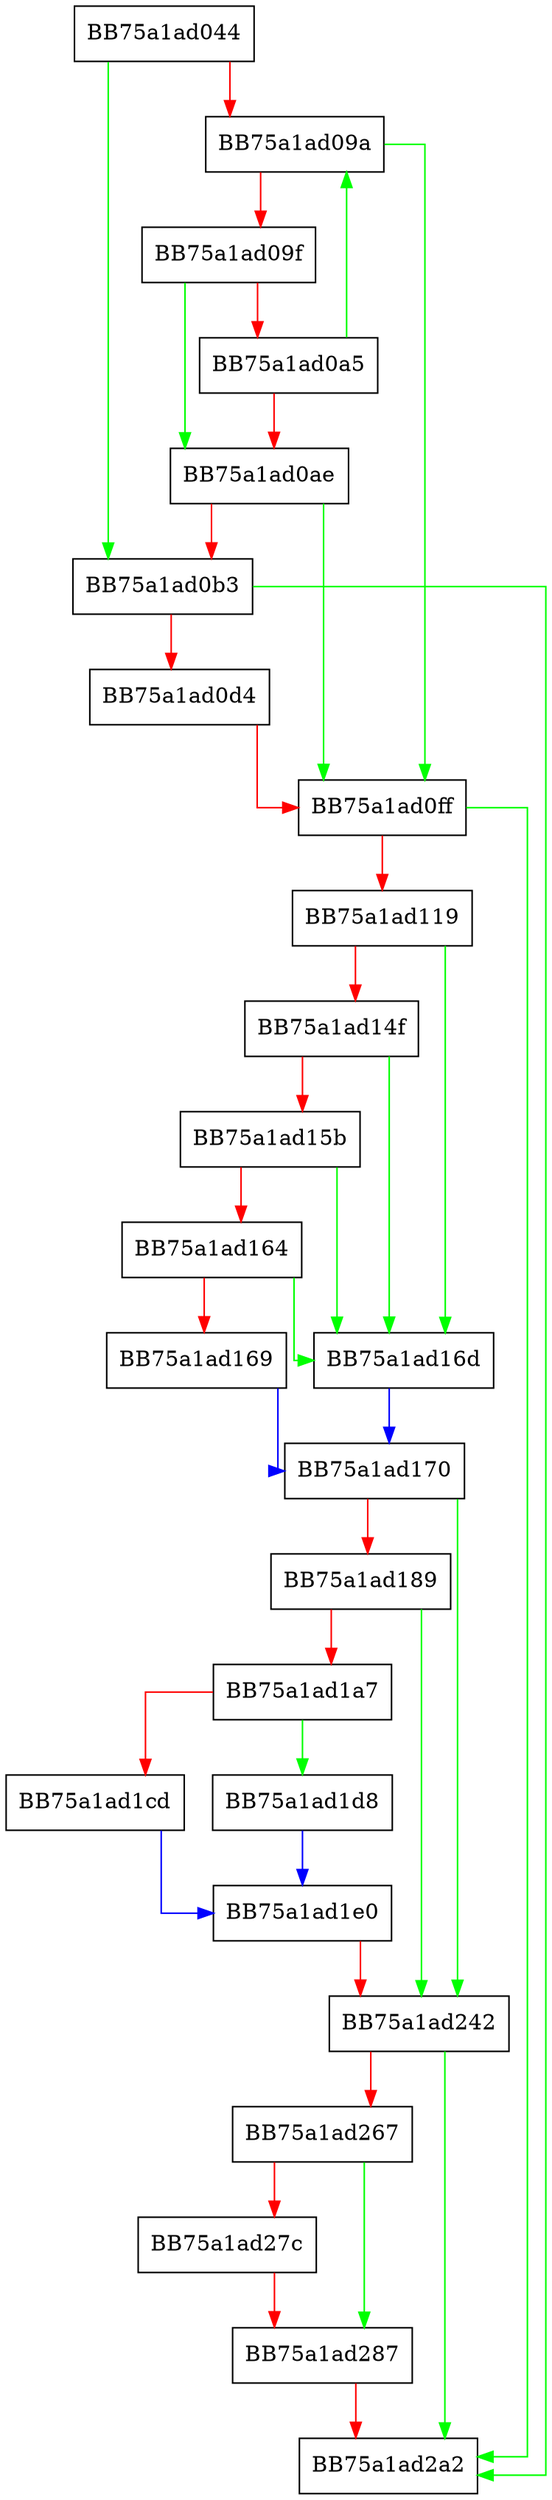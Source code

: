 digraph AssertTriggeredNoArgs {
  node [shape="box"];
  graph [splines=ortho];
  BB75a1ad044 -> BB75a1ad0b3 [color="green"];
  BB75a1ad044 -> BB75a1ad09a [color="red"];
  BB75a1ad09a -> BB75a1ad0ff [color="green"];
  BB75a1ad09a -> BB75a1ad09f [color="red"];
  BB75a1ad09f -> BB75a1ad0ae [color="green"];
  BB75a1ad09f -> BB75a1ad0a5 [color="red"];
  BB75a1ad0a5 -> BB75a1ad09a [color="green"];
  BB75a1ad0a5 -> BB75a1ad0ae [color="red"];
  BB75a1ad0ae -> BB75a1ad0ff [color="green"];
  BB75a1ad0ae -> BB75a1ad0b3 [color="red"];
  BB75a1ad0b3 -> BB75a1ad2a2 [color="green"];
  BB75a1ad0b3 -> BB75a1ad0d4 [color="red"];
  BB75a1ad0d4 -> BB75a1ad0ff [color="red"];
  BB75a1ad0ff -> BB75a1ad2a2 [color="green"];
  BB75a1ad0ff -> BB75a1ad119 [color="red"];
  BB75a1ad119 -> BB75a1ad16d [color="green"];
  BB75a1ad119 -> BB75a1ad14f [color="red"];
  BB75a1ad14f -> BB75a1ad16d [color="green"];
  BB75a1ad14f -> BB75a1ad15b [color="red"];
  BB75a1ad15b -> BB75a1ad16d [color="green"];
  BB75a1ad15b -> BB75a1ad164 [color="red"];
  BB75a1ad164 -> BB75a1ad16d [color="green"];
  BB75a1ad164 -> BB75a1ad169 [color="red"];
  BB75a1ad169 -> BB75a1ad170 [color="blue"];
  BB75a1ad16d -> BB75a1ad170 [color="blue"];
  BB75a1ad170 -> BB75a1ad242 [color="green"];
  BB75a1ad170 -> BB75a1ad189 [color="red"];
  BB75a1ad189 -> BB75a1ad242 [color="green"];
  BB75a1ad189 -> BB75a1ad1a7 [color="red"];
  BB75a1ad1a7 -> BB75a1ad1d8 [color="green"];
  BB75a1ad1a7 -> BB75a1ad1cd [color="red"];
  BB75a1ad1cd -> BB75a1ad1e0 [color="blue"];
  BB75a1ad1d8 -> BB75a1ad1e0 [color="blue"];
  BB75a1ad1e0 -> BB75a1ad242 [color="red"];
  BB75a1ad242 -> BB75a1ad2a2 [color="green"];
  BB75a1ad242 -> BB75a1ad267 [color="red"];
  BB75a1ad267 -> BB75a1ad287 [color="green"];
  BB75a1ad267 -> BB75a1ad27c [color="red"];
  BB75a1ad27c -> BB75a1ad287 [color="red"];
  BB75a1ad287 -> BB75a1ad2a2 [color="red"];
}